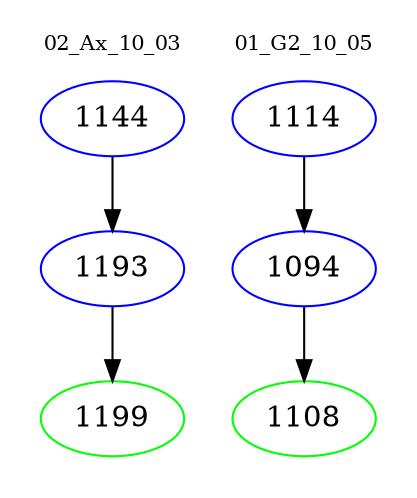 digraph{
subgraph cluster_0 {
color = white
label = "02_Ax_10_03";
fontsize=10;
T0_1144 [label="1144", color="blue"]
T0_1144 -> T0_1193 [color="black"]
T0_1193 [label="1193", color="blue"]
T0_1193 -> T0_1199 [color="black"]
T0_1199 [label="1199", color="green"]
}
subgraph cluster_1 {
color = white
label = "01_G2_10_05";
fontsize=10;
T1_1114 [label="1114", color="blue"]
T1_1114 -> T1_1094 [color="black"]
T1_1094 [label="1094", color="blue"]
T1_1094 -> T1_1108 [color="black"]
T1_1108 [label="1108", color="green"]
}
}
